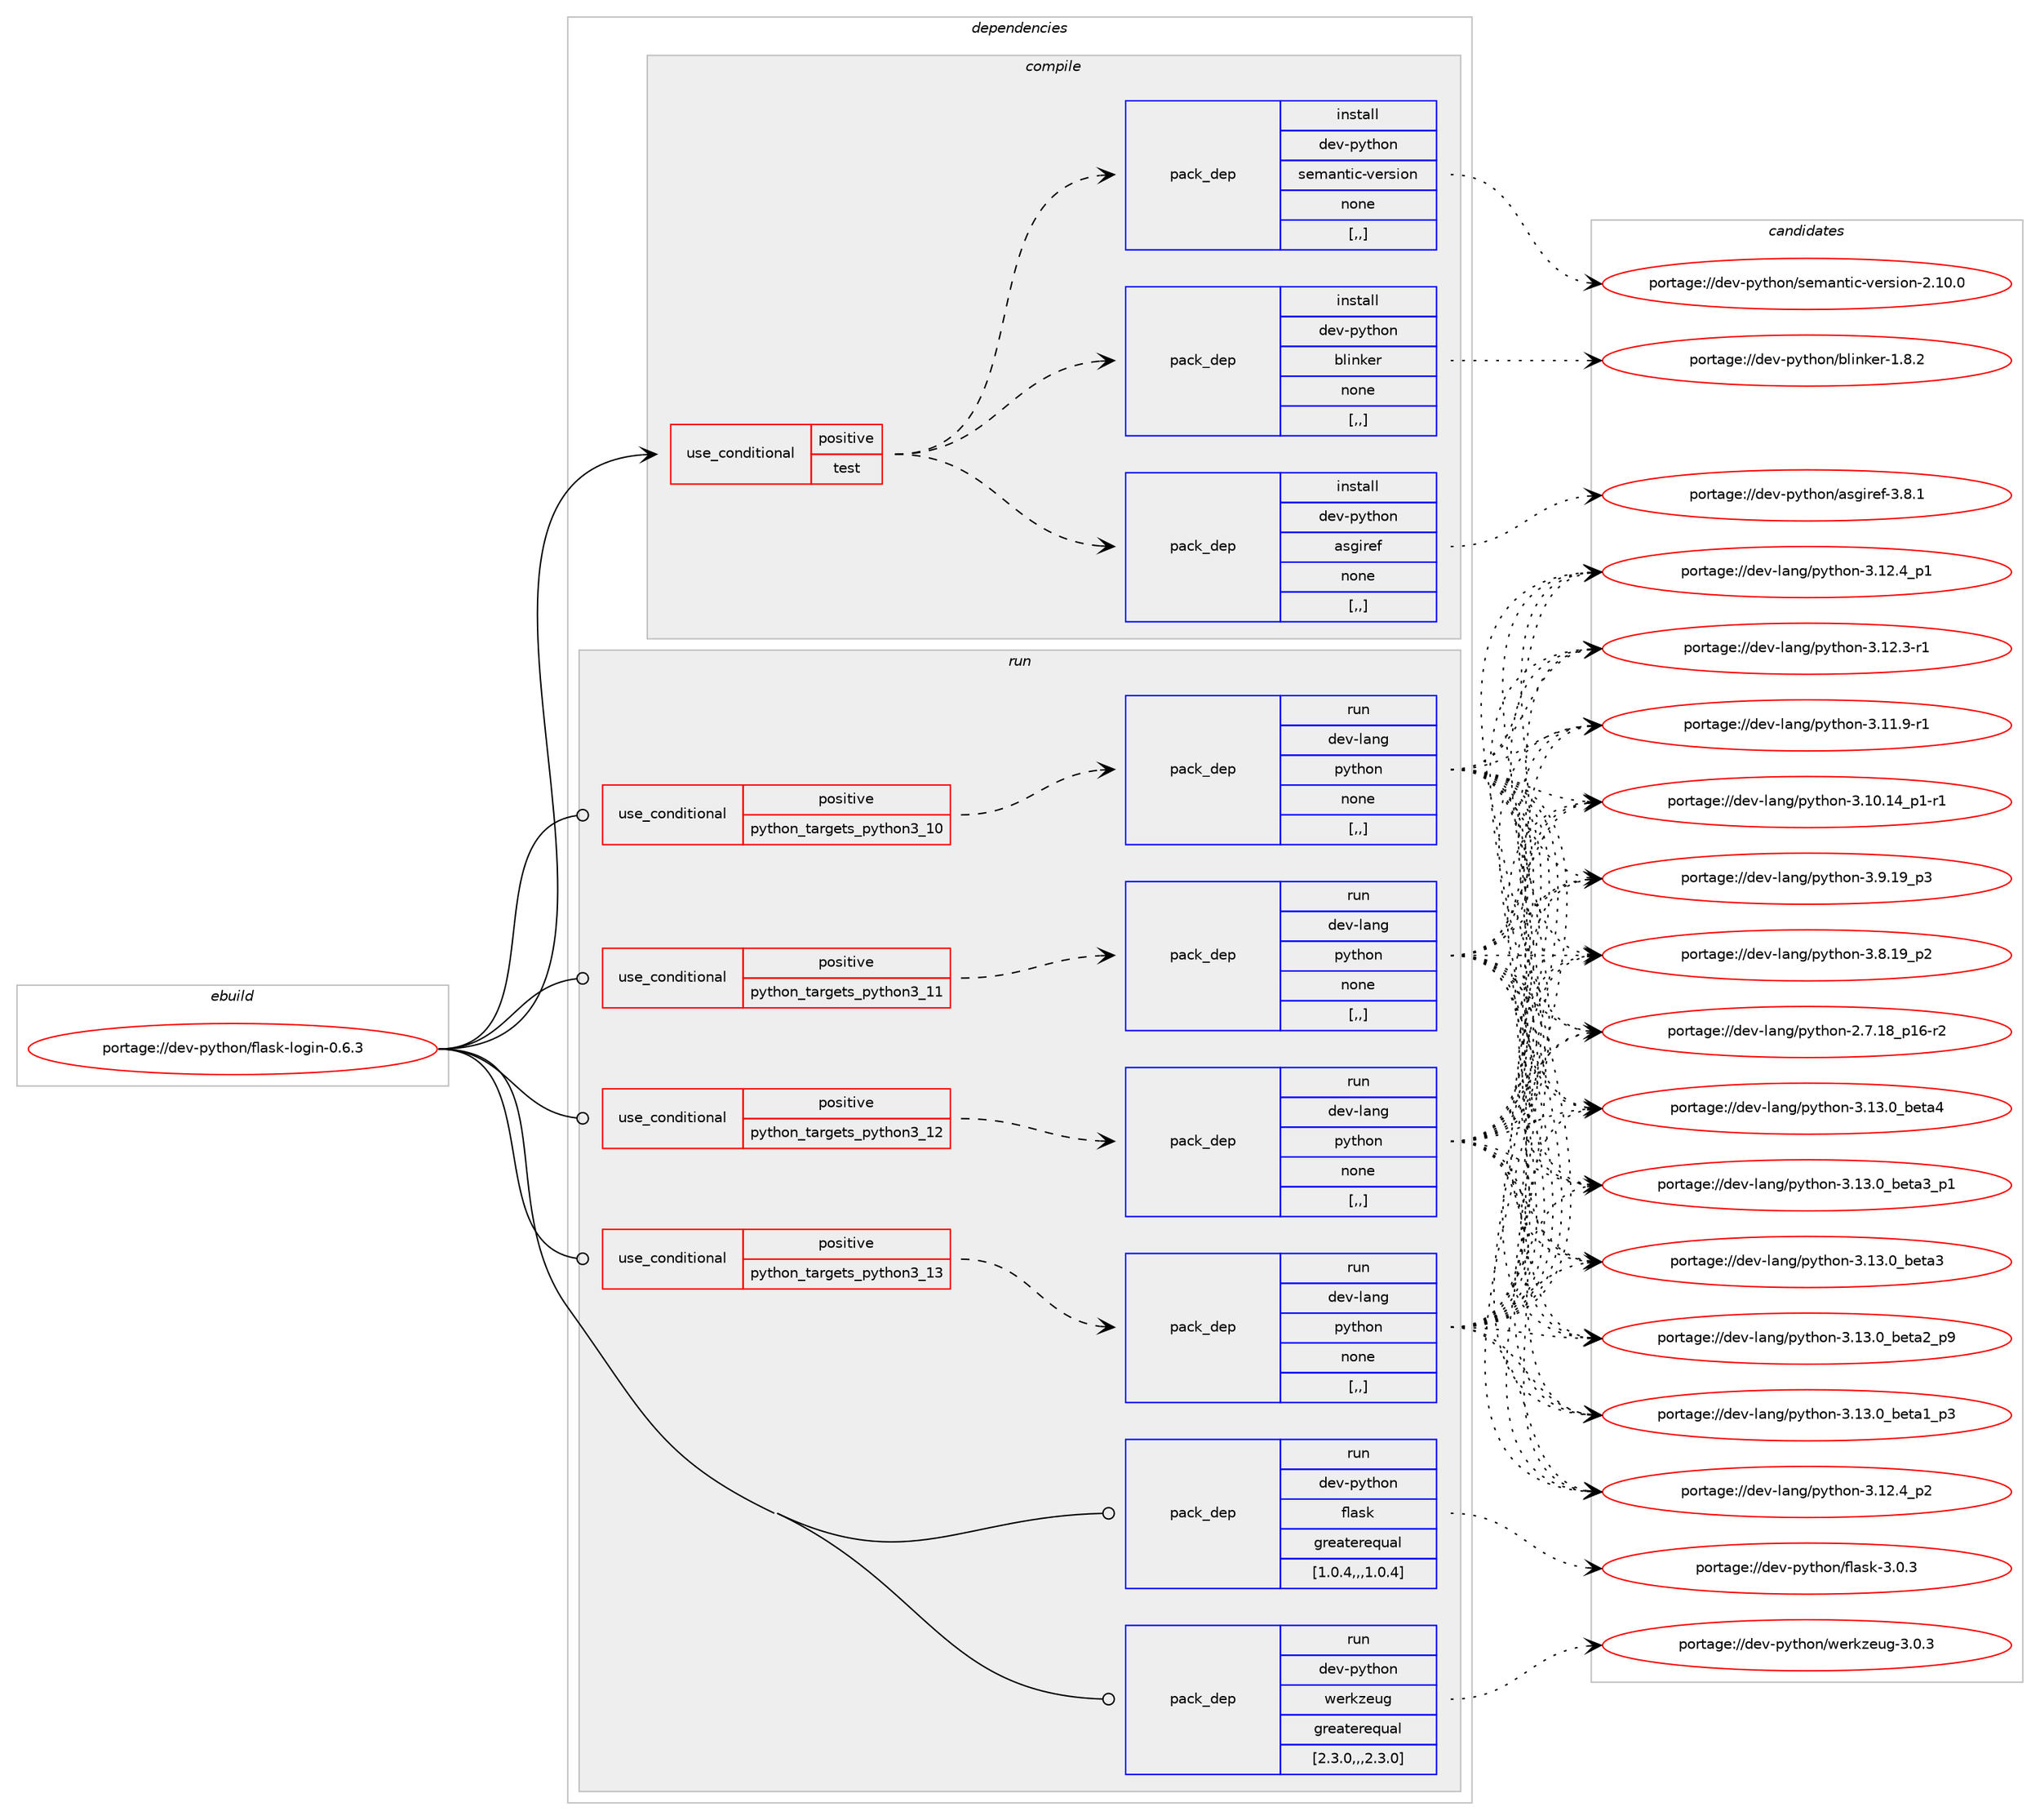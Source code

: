 digraph prolog {

# *************
# Graph options
# *************

newrank=true;
concentrate=true;
compound=true;
graph [rankdir=LR,fontname=Helvetica,fontsize=10,ranksep=1.5];#, ranksep=2.5, nodesep=0.2];
edge  [arrowhead=vee];
node  [fontname=Helvetica,fontsize=10];

# **********
# The ebuild
# **********

subgraph cluster_leftcol {
color=gray;
label=<<i>ebuild</i>>;
id [label="portage://dev-python/flask-login-0.6.3", color=red, width=4, href="../dev-python/flask-login-0.6.3.svg"];
}

# ****************
# The dependencies
# ****************

subgraph cluster_midcol {
color=gray;
label=<<i>dependencies</i>>;
subgraph cluster_compile {
fillcolor="#eeeeee";
style=filled;
label=<<i>compile</i>>;
subgraph cond32899 {
dependency146685 [label=<<TABLE BORDER="0" CELLBORDER="1" CELLSPACING="0" CELLPADDING="4"><TR><TD ROWSPAN="3" CELLPADDING="10">use_conditional</TD></TR><TR><TD>positive</TD></TR><TR><TD>test</TD></TR></TABLE>>, shape=none, color=red];
subgraph pack112537 {
dependency146686 [label=<<TABLE BORDER="0" CELLBORDER="1" CELLSPACING="0" CELLPADDING="4" WIDTH="220"><TR><TD ROWSPAN="6" CELLPADDING="30">pack_dep</TD></TR><TR><TD WIDTH="110">install</TD></TR><TR><TD>dev-python</TD></TR><TR><TD>asgiref</TD></TR><TR><TD>none</TD></TR><TR><TD>[,,]</TD></TR></TABLE>>, shape=none, color=blue];
}
dependency146685:e -> dependency146686:w [weight=20,style="dashed",arrowhead="vee"];
subgraph pack112538 {
dependency146687 [label=<<TABLE BORDER="0" CELLBORDER="1" CELLSPACING="0" CELLPADDING="4" WIDTH="220"><TR><TD ROWSPAN="6" CELLPADDING="30">pack_dep</TD></TR><TR><TD WIDTH="110">install</TD></TR><TR><TD>dev-python</TD></TR><TR><TD>blinker</TD></TR><TR><TD>none</TD></TR><TR><TD>[,,]</TD></TR></TABLE>>, shape=none, color=blue];
}
dependency146685:e -> dependency146687:w [weight=20,style="dashed",arrowhead="vee"];
subgraph pack112539 {
dependency146688 [label=<<TABLE BORDER="0" CELLBORDER="1" CELLSPACING="0" CELLPADDING="4" WIDTH="220"><TR><TD ROWSPAN="6" CELLPADDING="30">pack_dep</TD></TR><TR><TD WIDTH="110">install</TD></TR><TR><TD>dev-python</TD></TR><TR><TD>semantic-version</TD></TR><TR><TD>none</TD></TR><TR><TD>[,,]</TD></TR></TABLE>>, shape=none, color=blue];
}
dependency146685:e -> dependency146688:w [weight=20,style="dashed",arrowhead="vee"];
}
id:e -> dependency146685:w [weight=20,style="solid",arrowhead="vee"];
}
subgraph cluster_compileandrun {
fillcolor="#eeeeee";
style=filled;
label=<<i>compile and run</i>>;
}
subgraph cluster_run {
fillcolor="#eeeeee";
style=filled;
label=<<i>run</i>>;
subgraph cond32900 {
dependency146689 [label=<<TABLE BORDER="0" CELLBORDER="1" CELLSPACING="0" CELLPADDING="4"><TR><TD ROWSPAN="3" CELLPADDING="10">use_conditional</TD></TR><TR><TD>positive</TD></TR><TR><TD>python_targets_python3_10</TD></TR></TABLE>>, shape=none, color=red];
subgraph pack112540 {
dependency146690 [label=<<TABLE BORDER="0" CELLBORDER="1" CELLSPACING="0" CELLPADDING="4" WIDTH="220"><TR><TD ROWSPAN="6" CELLPADDING="30">pack_dep</TD></TR><TR><TD WIDTH="110">run</TD></TR><TR><TD>dev-lang</TD></TR><TR><TD>python</TD></TR><TR><TD>none</TD></TR><TR><TD>[,,]</TD></TR></TABLE>>, shape=none, color=blue];
}
dependency146689:e -> dependency146690:w [weight=20,style="dashed",arrowhead="vee"];
}
id:e -> dependency146689:w [weight=20,style="solid",arrowhead="odot"];
subgraph cond32901 {
dependency146691 [label=<<TABLE BORDER="0" CELLBORDER="1" CELLSPACING="0" CELLPADDING="4"><TR><TD ROWSPAN="3" CELLPADDING="10">use_conditional</TD></TR><TR><TD>positive</TD></TR><TR><TD>python_targets_python3_11</TD></TR></TABLE>>, shape=none, color=red];
subgraph pack112541 {
dependency146692 [label=<<TABLE BORDER="0" CELLBORDER="1" CELLSPACING="0" CELLPADDING="4" WIDTH="220"><TR><TD ROWSPAN="6" CELLPADDING="30">pack_dep</TD></TR><TR><TD WIDTH="110">run</TD></TR><TR><TD>dev-lang</TD></TR><TR><TD>python</TD></TR><TR><TD>none</TD></TR><TR><TD>[,,]</TD></TR></TABLE>>, shape=none, color=blue];
}
dependency146691:e -> dependency146692:w [weight=20,style="dashed",arrowhead="vee"];
}
id:e -> dependency146691:w [weight=20,style="solid",arrowhead="odot"];
subgraph cond32902 {
dependency146693 [label=<<TABLE BORDER="0" CELLBORDER="1" CELLSPACING="0" CELLPADDING="4"><TR><TD ROWSPAN="3" CELLPADDING="10">use_conditional</TD></TR><TR><TD>positive</TD></TR><TR><TD>python_targets_python3_12</TD></TR></TABLE>>, shape=none, color=red];
subgraph pack112542 {
dependency146694 [label=<<TABLE BORDER="0" CELLBORDER="1" CELLSPACING="0" CELLPADDING="4" WIDTH="220"><TR><TD ROWSPAN="6" CELLPADDING="30">pack_dep</TD></TR><TR><TD WIDTH="110">run</TD></TR><TR><TD>dev-lang</TD></TR><TR><TD>python</TD></TR><TR><TD>none</TD></TR><TR><TD>[,,]</TD></TR></TABLE>>, shape=none, color=blue];
}
dependency146693:e -> dependency146694:w [weight=20,style="dashed",arrowhead="vee"];
}
id:e -> dependency146693:w [weight=20,style="solid",arrowhead="odot"];
subgraph cond32903 {
dependency146695 [label=<<TABLE BORDER="0" CELLBORDER="1" CELLSPACING="0" CELLPADDING="4"><TR><TD ROWSPAN="3" CELLPADDING="10">use_conditional</TD></TR><TR><TD>positive</TD></TR><TR><TD>python_targets_python3_13</TD></TR></TABLE>>, shape=none, color=red];
subgraph pack112543 {
dependency146696 [label=<<TABLE BORDER="0" CELLBORDER="1" CELLSPACING="0" CELLPADDING="4" WIDTH="220"><TR><TD ROWSPAN="6" CELLPADDING="30">pack_dep</TD></TR><TR><TD WIDTH="110">run</TD></TR><TR><TD>dev-lang</TD></TR><TR><TD>python</TD></TR><TR><TD>none</TD></TR><TR><TD>[,,]</TD></TR></TABLE>>, shape=none, color=blue];
}
dependency146695:e -> dependency146696:w [weight=20,style="dashed",arrowhead="vee"];
}
id:e -> dependency146695:w [weight=20,style="solid",arrowhead="odot"];
subgraph pack112544 {
dependency146697 [label=<<TABLE BORDER="0" CELLBORDER="1" CELLSPACING="0" CELLPADDING="4" WIDTH="220"><TR><TD ROWSPAN="6" CELLPADDING="30">pack_dep</TD></TR><TR><TD WIDTH="110">run</TD></TR><TR><TD>dev-python</TD></TR><TR><TD>flask</TD></TR><TR><TD>greaterequal</TD></TR><TR><TD>[1.0.4,,,1.0.4]</TD></TR></TABLE>>, shape=none, color=blue];
}
id:e -> dependency146697:w [weight=20,style="solid",arrowhead="odot"];
subgraph pack112545 {
dependency146698 [label=<<TABLE BORDER="0" CELLBORDER="1" CELLSPACING="0" CELLPADDING="4" WIDTH="220"><TR><TD ROWSPAN="6" CELLPADDING="30">pack_dep</TD></TR><TR><TD WIDTH="110">run</TD></TR><TR><TD>dev-python</TD></TR><TR><TD>werkzeug</TD></TR><TR><TD>greaterequal</TD></TR><TR><TD>[2.3.0,,,2.3.0]</TD></TR></TABLE>>, shape=none, color=blue];
}
id:e -> dependency146698:w [weight=20,style="solid",arrowhead="odot"];
}
}

# **************
# The candidates
# **************

subgraph cluster_choices {
rank=same;
color=gray;
label=<<i>candidates</i>>;

subgraph choice112537 {
color=black;
nodesep=1;
choice100101118451121211161041111104797115103105114101102455146564649 [label="portage://dev-python/asgiref-3.8.1", color=red, width=4,href="../dev-python/asgiref-3.8.1.svg"];
dependency146686:e -> choice100101118451121211161041111104797115103105114101102455146564649:w [style=dotted,weight="100"];
}
subgraph choice112538 {
color=black;
nodesep=1;
choice100101118451121211161041111104798108105110107101114454946564650 [label="portage://dev-python/blinker-1.8.2", color=red, width=4,href="../dev-python/blinker-1.8.2.svg"];
dependency146687:e -> choice100101118451121211161041111104798108105110107101114454946564650:w [style=dotted,weight="100"];
}
subgraph choice112539 {
color=black;
nodesep=1;
choice100101118451121211161041111104711510110997110116105994511810111411510511111045504649484648 [label="portage://dev-python/semantic-version-2.10.0", color=red, width=4,href="../dev-python/semantic-version-2.10.0.svg"];
dependency146688:e -> choice100101118451121211161041111104711510110997110116105994511810111411510511111045504649484648:w [style=dotted,weight="100"];
}
subgraph choice112540 {
color=black;
nodesep=1;
choice1001011184510897110103471121211161041111104551464951464895981011169752 [label="portage://dev-lang/python-3.13.0_beta4", color=red, width=4,href="../dev-lang/python-3.13.0_beta4.svg"];
choice10010111845108971101034711212111610411111045514649514648959810111697519511249 [label="portage://dev-lang/python-3.13.0_beta3_p1", color=red, width=4,href="../dev-lang/python-3.13.0_beta3_p1.svg"];
choice1001011184510897110103471121211161041111104551464951464895981011169751 [label="portage://dev-lang/python-3.13.0_beta3", color=red, width=4,href="../dev-lang/python-3.13.0_beta3.svg"];
choice10010111845108971101034711212111610411111045514649514648959810111697509511257 [label="portage://dev-lang/python-3.13.0_beta2_p9", color=red, width=4,href="../dev-lang/python-3.13.0_beta2_p9.svg"];
choice10010111845108971101034711212111610411111045514649514648959810111697499511251 [label="portage://dev-lang/python-3.13.0_beta1_p3", color=red, width=4,href="../dev-lang/python-3.13.0_beta1_p3.svg"];
choice100101118451089711010347112121116104111110455146495046529511250 [label="portage://dev-lang/python-3.12.4_p2", color=red, width=4,href="../dev-lang/python-3.12.4_p2.svg"];
choice100101118451089711010347112121116104111110455146495046529511249 [label="portage://dev-lang/python-3.12.4_p1", color=red, width=4,href="../dev-lang/python-3.12.4_p1.svg"];
choice100101118451089711010347112121116104111110455146495046514511449 [label="portage://dev-lang/python-3.12.3-r1", color=red, width=4,href="../dev-lang/python-3.12.3-r1.svg"];
choice100101118451089711010347112121116104111110455146494946574511449 [label="portage://dev-lang/python-3.11.9-r1", color=red, width=4,href="../dev-lang/python-3.11.9-r1.svg"];
choice100101118451089711010347112121116104111110455146494846495295112494511449 [label="portage://dev-lang/python-3.10.14_p1-r1", color=red, width=4,href="../dev-lang/python-3.10.14_p1-r1.svg"];
choice100101118451089711010347112121116104111110455146574649579511251 [label="portage://dev-lang/python-3.9.19_p3", color=red, width=4,href="../dev-lang/python-3.9.19_p3.svg"];
choice100101118451089711010347112121116104111110455146564649579511250 [label="portage://dev-lang/python-3.8.19_p2", color=red, width=4,href="../dev-lang/python-3.8.19_p2.svg"];
choice100101118451089711010347112121116104111110455046554649569511249544511450 [label="portage://dev-lang/python-2.7.18_p16-r2", color=red, width=4,href="../dev-lang/python-2.7.18_p16-r2.svg"];
dependency146690:e -> choice1001011184510897110103471121211161041111104551464951464895981011169752:w [style=dotted,weight="100"];
dependency146690:e -> choice10010111845108971101034711212111610411111045514649514648959810111697519511249:w [style=dotted,weight="100"];
dependency146690:e -> choice1001011184510897110103471121211161041111104551464951464895981011169751:w [style=dotted,weight="100"];
dependency146690:e -> choice10010111845108971101034711212111610411111045514649514648959810111697509511257:w [style=dotted,weight="100"];
dependency146690:e -> choice10010111845108971101034711212111610411111045514649514648959810111697499511251:w [style=dotted,weight="100"];
dependency146690:e -> choice100101118451089711010347112121116104111110455146495046529511250:w [style=dotted,weight="100"];
dependency146690:e -> choice100101118451089711010347112121116104111110455146495046529511249:w [style=dotted,weight="100"];
dependency146690:e -> choice100101118451089711010347112121116104111110455146495046514511449:w [style=dotted,weight="100"];
dependency146690:e -> choice100101118451089711010347112121116104111110455146494946574511449:w [style=dotted,weight="100"];
dependency146690:e -> choice100101118451089711010347112121116104111110455146494846495295112494511449:w [style=dotted,weight="100"];
dependency146690:e -> choice100101118451089711010347112121116104111110455146574649579511251:w [style=dotted,weight="100"];
dependency146690:e -> choice100101118451089711010347112121116104111110455146564649579511250:w [style=dotted,weight="100"];
dependency146690:e -> choice100101118451089711010347112121116104111110455046554649569511249544511450:w [style=dotted,weight="100"];
}
subgraph choice112541 {
color=black;
nodesep=1;
choice1001011184510897110103471121211161041111104551464951464895981011169752 [label="portage://dev-lang/python-3.13.0_beta4", color=red, width=4,href="../dev-lang/python-3.13.0_beta4.svg"];
choice10010111845108971101034711212111610411111045514649514648959810111697519511249 [label="portage://dev-lang/python-3.13.0_beta3_p1", color=red, width=4,href="../dev-lang/python-3.13.0_beta3_p1.svg"];
choice1001011184510897110103471121211161041111104551464951464895981011169751 [label="portage://dev-lang/python-3.13.0_beta3", color=red, width=4,href="../dev-lang/python-3.13.0_beta3.svg"];
choice10010111845108971101034711212111610411111045514649514648959810111697509511257 [label="portage://dev-lang/python-3.13.0_beta2_p9", color=red, width=4,href="../dev-lang/python-3.13.0_beta2_p9.svg"];
choice10010111845108971101034711212111610411111045514649514648959810111697499511251 [label="portage://dev-lang/python-3.13.0_beta1_p3", color=red, width=4,href="../dev-lang/python-3.13.0_beta1_p3.svg"];
choice100101118451089711010347112121116104111110455146495046529511250 [label="portage://dev-lang/python-3.12.4_p2", color=red, width=4,href="../dev-lang/python-3.12.4_p2.svg"];
choice100101118451089711010347112121116104111110455146495046529511249 [label="portage://dev-lang/python-3.12.4_p1", color=red, width=4,href="../dev-lang/python-3.12.4_p1.svg"];
choice100101118451089711010347112121116104111110455146495046514511449 [label="portage://dev-lang/python-3.12.3-r1", color=red, width=4,href="../dev-lang/python-3.12.3-r1.svg"];
choice100101118451089711010347112121116104111110455146494946574511449 [label="portage://dev-lang/python-3.11.9-r1", color=red, width=4,href="../dev-lang/python-3.11.9-r1.svg"];
choice100101118451089711010347112121116104111110455146494846495295112494511449 [label="portage://dev-lang/python-3.10.14_p1-r1", color=red, width=4,href="../dev-lang/python-3.10.14_p1-r1.svg"];
choice100101118451089711010347112121116104111110455146574649579511251 [label="portage://dev-lang/python-3.9.19_p3", color=red, width=4,href="../dev-lang/python-3.9.19_p3.svg"];
choice100101118451089711010347112121116104111110455146564649579511250 [label="portage://dev-lang/python-3.8.19_p2", color=red, width=4,href="../dev-lang/python-3.8.19_p2.svg"];
choice100101118451089711010347112121116104111110455046554649569511249544511450 [label="portage://dev-lang/python-2.7.18_p16-r2", color=red, width=4,href="../dev-lang/python-2.7.18_p16-r2.svg"];
dependency146692:e -> choice1001011184510897110103471121211161041111104551464951464895981011169752:w [style=dotted,weight="100"];
dependency146692:e -> choice10010111845108971101034711212111610411111045514649514648959810111697519511249:w [style=dotted,weight="100"];
dependency146692:e -> choice1001011184510897110103471121211161041111104551464951464895981011169751:w [style=dotted,weight="100"];
dependency146692:e -> choice10010111845108971101034711212111610411111045514649514648959810111697509511257:w [style=dotted,weight="100"];
dependency146692:e -> choice10010111845108971101034711212111610411111045514649514648959810111697499511251:w [style=dotted,weight="100"];
dependency146692:e -> choice100101118451089711010347112121116104111110455146495046529511250:w [style=dotted,weight="100"];
dependency146692:e -> choice100101118451089711010347112121116104111110455146495046529511249:w [style=dotted,weight="100"];
dependency146692:e -> choice100101118451089711010347112121116104111110455146495046514511449:w [style=dotted,weight="100"];
dependency146692:e -> choice100101118451089711010347112121116104111110455146494946574511449:w [style=dotted,weight="100"];
dependency146692:e -> choice100101118451089711010347112121116104111110455146494846495295112494511449:w [style=dotted,weight="100"];
dependency146692:e -> choice100101118451089711010347112121116104111110455146574649579511251:w [style=dotted,weight="100"];
dependency146692:e -> choice100101118451089711010347112121116104111110455146564649579511250:w [style=dotted,weight="100"];
dependency146692:e -> choice100101118451089711010347112121116104111110455046554649569511249544511450:w [style=dotted,weight="100"];
}
subgraph choice112542 {
color=black;
nodesep=1;
choice1001011184510897110103471121211161041111104551464951464895981011169752 [label="portage://dev-lang/python-3.13.0_beta4", color=red, width=4,href="../dev-lang/python-3.13.0_beta4.svg"];
choice10010111845108971101034711212111610411111045514649514648959810111697519511249 [label="portage://dev-lang/python-3.13.0_beta3_p1", color=red, width=4,href="../dev-lang/python-3.13.0_beta3_p1.svg"];
choice1001011184510897110103471121211161041111104551464951464895981011169751 [label="portage://dev-lang/python-3.13.0_beta3", color=red, width=4,href="../dev-lang/python-3.13.0_beta3.svg"];
choice10010111845108971101034711212111610411111045514649514648959810111697509511257 [label="portage://dev-lang/python-3.13.0_beta2_p9", color=red, width=4,href="../dev-lang/python-3.13.0_beta2_p9.svg"];
choice10010111845108971101034711212111610411111045514649514648959810111697499511251 [label="portage://dev-lang/python-3.13.0_beta1_p3", color=red, width=4,href="../dev-lang/python-3.13.0_beta1_p3.svg"];
choice100101118451089711010347112121116104111110455146495046529511250 [label="portage://dev-lang/python-3.12.4_p2", color=red, width=4,href="../dev-lang/python-3.12.4_p2.svg"];
choice100101118451089711010347112121116104111110455146495046529511249 [label="portage://dev-lang/python-3.12.4_p1", color=red, width=4,href="../dev-lang/python-3.12.4_p1.svg"];
choice100101118451089711010347112121116104111110455146495046514511449 [label="portage://dev-lang/python-3.12.3-r1", color=red, width=4,href="../dev-lang/python-3.12.3-r1.svg"];
choice100101118451089711010347112121116104111110455146494946574511449 [label="portage://dev-lang/python-3.11.9-r1", color=red, width=4,href="../dev-lang/python-3.11.9-r1.svg"];
choice100101118451089711010347112121116104111110455146494846495295112494511449 [label="portage://dev-lang/python-3.10.14_p1-r1", color=red, width=4,href="../dev-lang/python-3.10.14_p1-r1.svg"];
choice100101118451089711010347112121116104111110455146574649579511251 [label="portage://dev-lang/python-3.9.19_p3", color=red, width=4,href="../dev-lang/python-3.9.19_p3.svg"];
choice100101118451089711010347112121116104111110455146564649579511250 [label="portage://dev-lang/python-3.8.19_p2", color=red, width=4,href="../dev-lang/python-3.8.19_p2.svg"];
choice100101118451089711010347112121116104111110455046554649569511249544511450 [label="portage://dev-lang/python-2.7.18_p16-r2", color=red, width=4,href="../dev-lang/python-2.7.18_p16-r2.svg"];
dependency146694:e -> choice1001011184510897110103471121211161041111104551464951464895981011169752:w [style=dotted,weight="100"];
dependency146694:e -> choice10010111845108971101034711212111610411111045514649514648959810111697519511249:w [style=dotted,weight="100"];
dependency146694:e -> choice1001011184510897110103471121211161041111104551464951464895981011169751:w [style=dotted,weight="100"];
dependency146694:e -> choice10010111845108971101034711212111610411111045514649514648959810111697509511257:w [style=dotted,weight="100"];
dependency146694:e -> choice10010111845108971101034711212111610411111045514649514648959810111697499511251:w [style=dotted,weight="100"];
dependency146694:e -> choice100101118451089711010347112121116104111110455146495046529511250:w [style=dotted,weight="100"];
dependency146694:e -> choice100101118451089711010347112121116104111110455146495046529511249:w [style=dotted,weight="100"];
dependency146694:e -> choice100101118451089711010347112121116104111110455146495046514511449:w [style=dotted,weight="100"];
dependency146694:e -> choice100101118451089711010347112121116104111110455146494946574511449:w [style=dotted,weight="100"];
dependency146694:e -> choice100101118451089711010347112121116104111110455146494846495295112494511449:w [style=dotted,weight="100"];
dependency146694:e -> choice100101118451089711010347112121116104111110455146574649579511251:w [style=dotted,weight="100"];
dependency146694:e -> choice100101118451089711010347112121116104111110455146564649579511250:w [style=dotted,weight="100"];
dependency146694:e -> choice100101118451089711010347112121116104111110455046554649569511249544511450:w [style=dotted,weight="100"];
}
subgraph choice112543 {
color=black;
nodesep=1;
choice1001011184510897110103471121211161041111104551464951464895981011169752 [label="portage://dev-lang/python-3.13.0_beta4", color=red, width=4,href="../dev-lang/python-3.13.0_beta4.svg"];
choice10010111845108971101034711212111610411111045514649514648959810111697519511249 [label="portage://dev-lang/python-3.13.0_beta3_p1", color=red, width=4,href="../dev-lang/python-3.13.0_beta3_p1.svg"];
choice1001011184510897110103471121211161041111104551464951464895981011169751 [label="portage://dev-lang/python-3.13.0_beta3", color=red, width=4,href="../dev-lang/python-3.13.0_beta3.svg"];
choice10010111845108971101034711212111610411111045514649514648959810111697509511257 [label="portage://dev-lang/python-3.13.0_beta2_p9", color=red, width=4,href="../dev-lang/python-3.13.0_beta2_p9.svg"];
choice10010111845108971101034711212111610411111045514649514648959810111697499511251 [label="portage://dev-lang/python-3.13.0_beta1_p3", color=red, width=4,href="../dev-lang/python-3.13.0_beta1_p3.svg"];
choice100101118451089711010347112121116104111110455146495046529511250 [label="portage://dev-lang/python-3.12.4_p2", color=red, width=4,href="../dev-lang/python-3.12.4_p2.svg"];
choice100101118451089711010347112121116104111110455146495046529511249 [label="portage://dev-lang/python-3.12.4_p1", color=red, width=4,href="../dev-lang/python-3.12.4_p1.svg"];
choice100101118451089711010347112121116104111110455146495046514511449 [label="portage://dev-lang/python-3.12.3-r1", color=red, width=4,href="../dev-lang/python-3.12.3-r1.svg"];
choice100101118451089711010347112121116104111110455146494946574511449 [label="portage://dev-lang/python-3.11.9-r1", color=red, width=4,href="../dev-lang/python-3.11.9-r1.svg"];
choice100101118451089711010347112121116104111110455146494846495295112494511449 [label="portage://dev-lang/python-3.10.14_p1-r1", color=red, width=4,href="../dev-lang/python-3.10.14_p1-r1.svg"];
choice100101118451089711010347112121116104111110455146574649579511251 [label="portage://dev-lang/python-3.9.19_p3", color=red, width=4,href="../dev-lang/python-3.9.19_p3.svg"];
choice100101118451089711010347112121116104111110455146564649579511250 [label="portage://dev-lang/python-3.8.19_p2", color=red, width=4,href="../dev-lang/python-3.8.19_p2.svg"];
choice100101118451089711010347112121116104111110455046554649569511249544511450 [label="portage://dev-lang/python-2.7.18_p16-r2", color=red, width=4,href="../dev-lang/python-2.7.18_p16-r2.svg"];
dependency146696:e -> choice1001011184510897110103471121211161041111104551464951464895981011169752:w [style=dotted,weight="100"];
dependency146696:e -> choice10010111845108971101034711212111610411111045514649514648959810111697519511249:w [style=dotted,weight="100"];
dependency146696:e -> choice1001011184510897110103471121211161041111104551464951464895981011169751:w [style=dotted,weight="100"];
dependency146696:e -> choice10010111845108971101034711212111610411111045514649514648959810111697509511257:w [style=dotted,weight="100"];
dependency146696:e -> choice10010111845108971101034711212111610411111045514649514648959810111697499511251:w [style=dotted,weight="100"];
dependency146696:e -> choice100101118451089711010347112121116104111110455146495046529511250:w [style=dotted,weight="100"];
dependency146696:e -> choice100101118451089711010347112121116104111110455146495046529511249:w [style=dotted,weight="100"];
dependency146696:e -> choice100101118451089711010347112121116104111110455146495046514511449:w [style=dotted,weight="100"];
dependency146696:e -> choice100101118451089711010347112121116104111110455146494946574511449:w [style=dotted,weight="100"];
dependency146696:e -> choice100101118451089711010347112121116104111110455146494846495295112494511449:w [style=dotted,weight="100"];
dependency146696:e -> choice100101118451089711010347112121116104111110455146574649579511251:w [style=dotted,weight="100"];
dependency146696:e -> choice100101118451089711010347112121116104111110455146564649579511250:w [style=dotted,weight="100"];
dependency146696:e -> choice100101118451089711010347112121116104111110455046554649569511249544511450:w [style=dotted,weight="100"];
}
subgraph choice112544 {
color=black;
nodesep=1;
choice100101118451121211161041111104710210897115107455146484651 [label="portage://dev-python/flask-3.0.3", color=red, width=4,href="../dev-python/flask-3.0.3.svg"];
dependency146697:e -> choice100101118451121211161041111104710210897115107455146484651:w [style=dotted,weight="100"];
}
subgraph choice112545 {
color=black;
nodesep=1;
choice1001011184511212111610411111047119101114107122101117103455146484651 [label="portage://dev-python/werkzeug-3.0.3", color=red, width=4,href="../dev-python/werkzeug-3.0.3.svg"];
dependency146698:e -> choice1001011184511212111610411111047119101114107122101117103455146484651:w [style=dotted,weight="100"];
}
}

}
